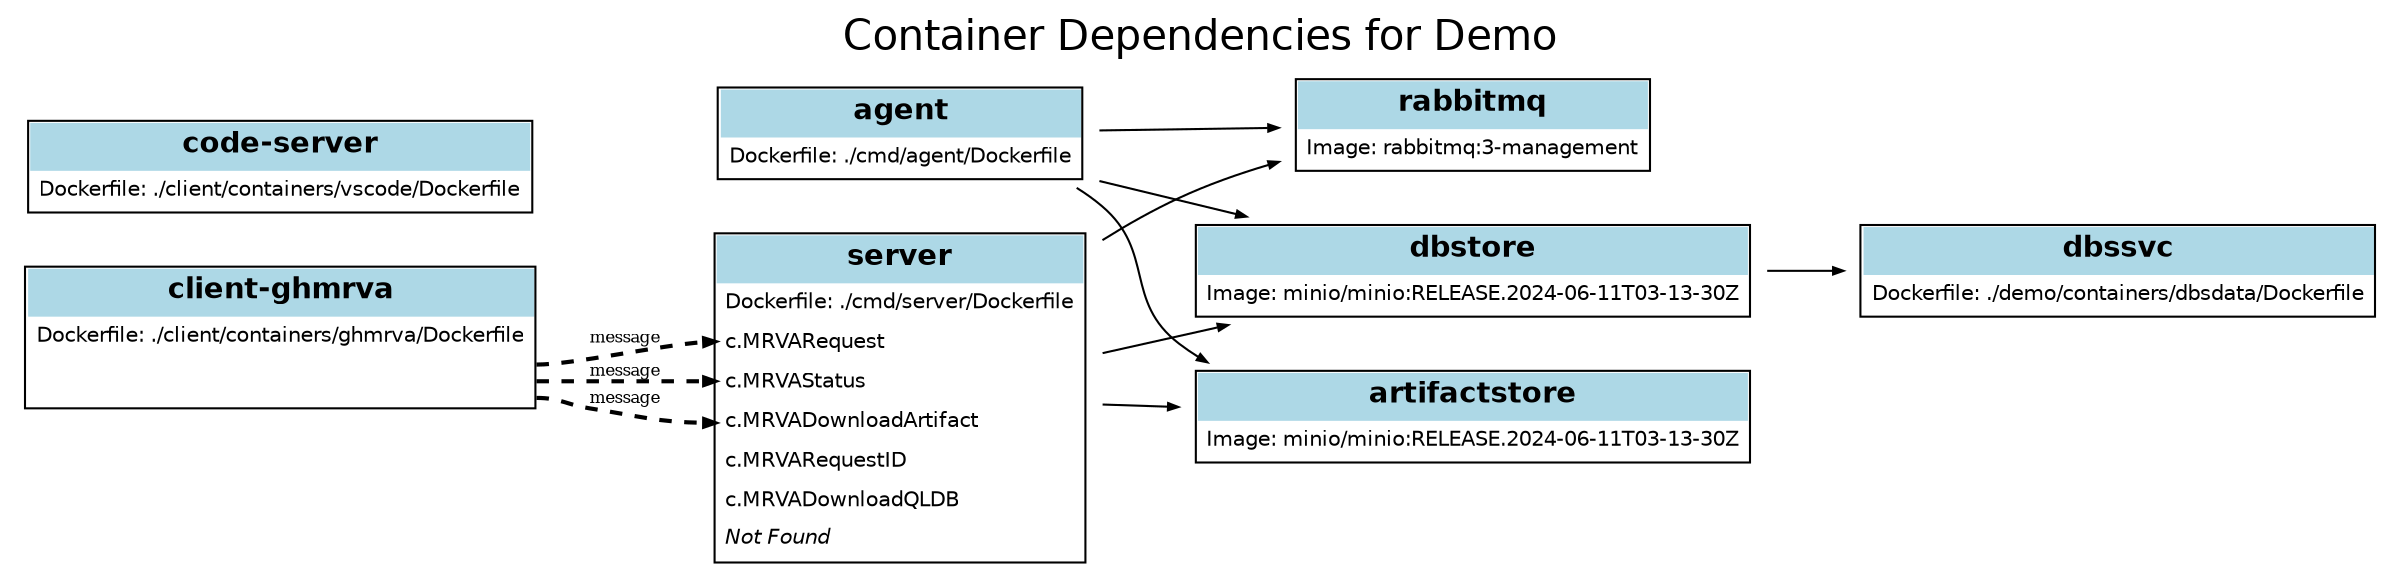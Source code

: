 digraph DockerComposeDemo {
    rankdir=LR; // Left-to-right layout
    node [shape=plaintext fontname="Helvetica"];
    edge [arrowsize=0.5];
    
    // Title
    label="Container Dependencies for Demo";
    labelloc=top;
    fontsize=20;
    fontname="Helvetica";

    // Define nodes with clickable Dockerfile references
    dbssvc [
        href="../demo/containers/dbsdata/Dockerfile"
        target="_blank"
        shape=plaintext
        label=<
            <table border="1" cellborder="0" cellspacing="0" cellpadding="4">
                <tr><td colspan="1" bgcolor="lightblue"><b>dbssvc</b></td></tr>
                <tr><td align="left"><font point-size="10">Dockerfile: ./demo/containers/dbsdata/Dockerfile</font></td></tr>
            </table>
        >
    ];

    dbstore [
        shape=plaintext
        label=<
            <table border="1" cellborder="0" cellspacing="0" cellpadding="4">
                <tr><td colspan="1" bgcolor="lightblue"><b>dbstore</b></td></tr>
                <tr><td align="left"><font point-size="10">Image: minio/minio:RELEASE.2024-06-11T03-13-30Z</font></td></tr>
            </table>
        >
    ];

    client_ghmrva [
        href="../client/containers/ghmrva/Dockerfile"
        target="_blank"
        shape=plaintext
        label=<
            <table border="1" cellborder="0" cellspacing="0" cellpadding="4">
                <tr><td colspan="1" bgcolor="lightblue"><b>client-ghmrva</b></td></tr>
                <tr><td align="left"><font point-size="10">Dockerfile: ./client/containers/ghmrva/Dockerfile</font></td></tr>
                <tr><td port="slot1"></td></tr>
                <tr><td port="slot2"></td></tr>
                <tr><td port="slot3"></td></tr>
            </table>
        >
    ];

    code_server [
        href="../client/containers/vscode/Dockerfile"
        target="_blank"
        shape=plaintext
        label=<
            <table border="1" cellborder="0" cellspacing="0" cellpadding="4">
                <tr><td colspan="1" bgcolor="lightblue"><b>code-server</b></td></tr>
                <tr><td align="left"><font point-size="10">Dockerfile: ./client/containers/vscode/Dockerfile</font></td></tr>
            </table>
        >
    ];

    rabbitmq [
        shape=plaintext
        label=<
            <table border="1" cellborder="0" cellspacing="0" cellpadding="4">
                <tr><td colspan="1" bgcolor="lightblue"><b>rabbitmq</b></td></tr>
                <tr><td align="left"><font point-size="10">Image: rabbitmq:3-management</font></td></tr>
            </table>
        >
    ];

    artifactstore [
        shape=plaintext
        label=<
            <table border="1" cellborder="0" cellspacing="0" cellpadding="4">
                <tr><td colspan="1" bgcolor="lightblue"><b>artifactstore</b></td></tr>
                <tr><td align="left"><font point-size="10">Image: minio/minio:RELEASE.2024-06-11T03-13-30Z</font></td></tr>
            </table>
        >
    ];

    agent [
        href="../cmd/agent/Dockerfile"
        target="_blank"
        shape=plaintext
        label=<
            <table border="1" cellborder="0" cellspacing="0" cellpadding="4">
                <tr><td colspan="1" bgcolor="lightblue"><b>agent</b></td></tr>
                <tr><td align="left"><font point-size="10">Dockerfile: ./cmd/agent/Dockerfile</font></td></tr>
            </table>
        >
    ];

    // Expanded 'server' node with handler names and Dockerfile reference
    server [
        href="../cmd/server/Dockerfile"
        target="_blank"
        shape=plaintext
        label=<
            <table border="1" cellborder="0" cellspacing="0" cellpadding="4">
                <tr><td colspan="1" bgcolor="lightblue"><b>server</b></td></tr>
                <tr><td align="left"><font point-size="10">Dockerfile: ./cmd/server/Dockerfile</font></td></tr>
                <tr><td port="c_MRVARequest" align="left"><font point-size="10">c.MRVARequest</font></td></tr>
                <tr><td port="c_MRVAStatus" align="left"><font point-size="10">c.MRVAStatus</font></td></tr>
                <tr><td port="c_MRVADownloadArtifact" align="left"><font point-size="10">c.MRVADownloadArtifact</font></td></tr>
                <tr><td align="left"><font point-size="10">c.MRVARequestID</font></td></tr>
                <tr><td align="left"><font point-size="10">c.MRVADownloadQLDB</font></td></tr>
                <tr><td align="left"><font point-size="10"><i>Not Found</i></font></td></tr>
            </table>
        >
    ];

    // Define edges (dependencies)
    dbstore -> dbssvc;
    server -> dbstore;
    server -> rabbitmq;
    server -> artifactstore;
    agent -> dbstore;
    agent -> artifactstore;
    agent -> rabbitmq;

    // Message links
    client_ghmrva:slot1 -> server:c_MRVARequest [label="message" style=dashed penwidth=2 fontsize=8];
    client_ghmrva:slot2 -> server:c_MRVAStatus [label="message" style=dashed  penwidth=2  fontsize=8];
    client_ghmrva:slot3 -> server:c_MRVADownloadArtifact [label="message" style=dashed penwidth=2  fontsize=8];

}
